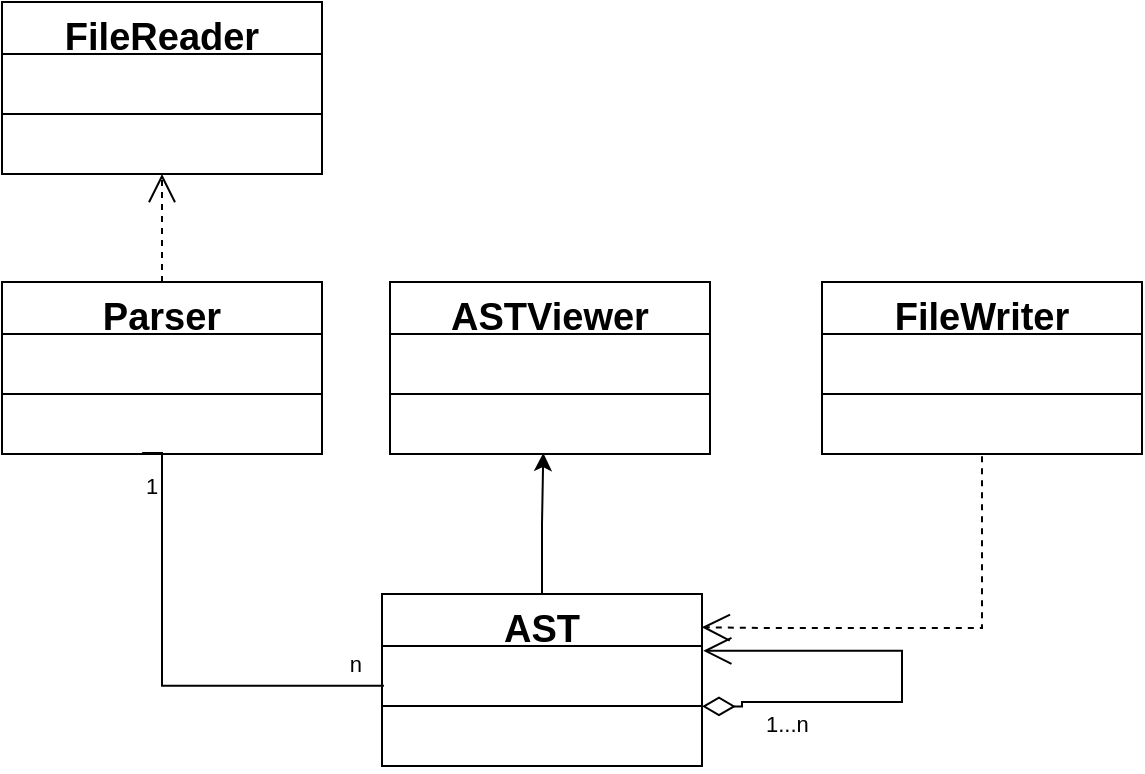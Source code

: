 <mxfile version="22.1.8" type="github">
  <diagram id="C5RBs43oDa-KdzZeNtuy" name="Page-1">
    <mxGraphModel dx="719" dy="398" grid="1" gridSize="10" guides="1" tooltips="1" connect="1" arrows="1" fold="1" page="1" pageScale="1" pageWidth="827" pageHeight="1169" math="0" shadow="0">
      <root>
        <mxCell id="WIyWlLk6GJQsqaUBKTNV-0" />
        <mxCell id="WIyWlLk6GJQsqaUBKTNV-1" parent="WIyWlLk6GJQsqaUBKTNV-0" />
        <mxCell id="NJ7ylM0C1uJUMBEiCNZn-0" value="Parser" style="swimlane;fontStyle=1;align=center;verticalAlign=top;childLayout=stackLayout;horizontal=1;startSize=26;horizontalStack=0;resizeParent=1;resizeParentMax=0;resizeLast=0;collapsible=1;marginBottom=0;whiteSpace=wrap;html=1;fontSize=19;" vertex="1" parent="WIyWlLk6GJQsqaUBKTNV-1">
          <mxGeometry x="220" y="200" width="160" height="86" as="geometry" />
        </mxCell>
        <mxCell id="NJ7ylM0C1uJUMBEiCNZn-1" value="&amp;nbsp; &amp;nbsp;" style="text;strokeColor=none;fillColor=none;align=left;verticalAlign=top;spacingLeft=4;spacingRight=4;overflow=hidden;rotatable=0;points=[[0,0.5],[1,0.5]];portConstraint=eastwest;whiteSpace=wrap;html=1;" vertex="1" parent="NJ7ylM0C1uJUMBEiCNZn-0">
          <mxGeometry y="26" width="160" height="26" as="geometry" />
        </mxCell>
        <mxCell id="NJ7ylM0C1uJUMBEiCNZn-2" value="" style="line;strokeWidth=1;fillColor=none;align=left;verticalAlign=middle;spacingTop=-1;spacingLeft=3;spacingRight=3;rotatable=0;labelPosition=right;points=[];portConstraint=eastwest;strokeColor=inherit;" vertex="1" parent="NJ7ylM0C1uJUMBEiCNZn-0">
          <mxGeometry y="52" width="160" height="8" as="geometry" />
        </mxCell>
        <mxCell id="NJ7ylM0C1uJUMBEiCNZn-3" value="&amp;nbsp; &amp;nbsp;" style="text;strokeColor=none;fillColor=none;align=left;verticalAlign=top;spacingLeft=4;spacingRight=4;overflow=hidden;rotatable=0;points=[[0,0.5],[1,0.5]];portConstraint=eastwest;whiteSpace=wrap;html=1;" vertex="1" parent="NJ7ylM0C1uJUMBEiCNZn-0">
          <mxGeometry y="60" width="160" height="26" as="geometry" />
        </mxCell>
        <mxCell id="NJ7ylM0C1uJUMBEiCNZn-4" value="ASTViewer" style="swimlane;fontStyle=1;align=center;verticalAlign=top;childLayout=stackLayout;horizontal=1;startSize=26;horizontalStack=0;resizeParent=1;resizeParentMax=0;resizeLast=0;collapsible=1;marginBottom=0;whiteSpace=wrap;html=1;fontSize=19;" vertex="1" parent="WIyWlLk6GJQsqaUBKTNV-1">
          <mxGeometry x="414" y="200" width="160" height="86" as="geometry" />
        </mxCell>
        <mxCell id="NJ7ylM0C1uJUMBEiCNZn-5" value="&amp;nbsp; &amp;nbsp;" style="text;strokeColor=none;fillColor=none;align=left;verticalAlign=top;spacingLeft=4;spacingRight=4;overflow=hidden;rotatable=0;points=[[0,0.5],[1,0.5]];portConstraint=eastwest;whiteSpace=wrap;html=1;" vertex="1" parent="NJ7ylM0C1uJUMBEiCNZn-4">
          <mxGeometry y="26" width="160" height="26" as="geometry" />
        </mxCell>
        <mxCell id="NJ7ylM0C1uJUMBEiCNZn-6" value="" style="line;strokeWidth=1;fillColor=none;align=left;verticalAlign=middle;spacingTop=-1;spacingLeft=3;spacingRight=3;rotatable=0;labelPosition=right;points=[];portConstraint=eastwest;strokeColor=inherit;" vertex="1" parent="NJ7ylM0C1uJUMBEiCNZn-4">
          <mxGeometry y="52" width="160" height="8" as="geometry" />
        </mxCell>
        <mxCell id="NJ7ylM0C1uJUMBEiCNZn-7" value="&amp;nbsp; &amp;nbsp;" style="text;strokeColor=none;fillColor=none;align=left;verticalAlign=top;spacingLeft=4;spacingRight=4;overflow=hidden;rotatable=0;points=[[0,0.5],[1,0.5]];portConstraint=eastwest;whiteSpace=wrap;html=1;" vertex="1" parent="NJ7ylM0C1uJUMBEiCNZn-4">
          <mxGeometry y="60" width="160" height="26" as="geometry" />
        </mxCell>
        <mxCell id="NJ7ylM0C1uJUMBEiCNZn-8" value="FileReader" style="swimlane;fontStyle=1;align=center;verticalAlign=top;childLayout=stackLayout;horizontal=1;startSize=26;horizontalStack=0;resizeParent=1;resizeParentMax=0;resizeLast=0;collapsible=1;marginBottom=0;whiteSpace=wrap;html=1;fontSize=19;" vertex="1" parent="WIyWlLk6GJQsqaUBKTNV-1">
          <mxGeometry x="220" y="60" width="160" height="86" as="geometry" />
        </mxCell>
        <mxCell id="NJ7ylM0C1uJUMBEiCNZn-9" value="&amp;nbsp; &amp;nbsp;" style="text;strokeColor=none;fillColor=none;align=left;verticalAlign=top;spacingLeft=4;spacingRight=4;overflow=hidden;rotatable=0;points=[[0,0.5],[1,0.5]];portConstraint=eastwest;whiteSpace=wrap;html=1;" vertex="1" parent="NJ7ylM0C1uJUMBEiCNZn-8">
          <mxGeometry y="26" width="160" height="26" as="geometry" />
        </mxCell>
        <mxCell id="NJ7ylM0C1uJUMBEiCNZn-10" value="" style="line;strokeWidth=1;fillColor=none;align=left;verticalAlign=middle;spacingTop=-1;spacingLeft=3;spacingRight=3;rotatable=0;labelPosition=right;points=[];portConstraint=eastwest;strokeColor=inherit;" vertex="1" parent="NJ7ylM0C1uJUMBEiCNZn-8">
          <mxGeometry y="52" width="160" height="8" as="geometry" />
        </mxCell>
        <mxCell id="NJ7ylM0C1uJUMBEiCNZn-11" value="&amp;nbsp; &amp;nbsp;" style="text;strokeColor=none;fillColor=none;align=left;verticalAlign=top;spacingLeft=4;spacingRight=4;overflow=hidden;rotatable=0;points=[[0,0.5],[1,0.5]];portConstraint=eastwest;whiteSpace=wrap;html=1;" vertex="1" parent="NJ7ylM0C1uJUMBEiCNZn-8">
          <mxGeometry y="60" width="160" height="26" as="geometry" />
        </mxCell>
        <mxCell id="NJ7ylM0C1uJUMBEiCNZn-12" value="FileWriter" style="swimlane;fontStyle=1;align=center;verticalAlign=top;childLayout=stackLayout;horizontal=1;startSize=26;horizontalStack=0;resizeParent=1;resizeParentMax=0;resizeLast=0;collapsible=1;marginBottom=0;whiteSpace=wrap;html=1;fontSize=19;" vertex="1" parent="WIyWlLk6GJQsqaUBKTNV-1">
          <mxGeometry x="630" y="200" width="160" height="86" as="geometry" />
        </mxCell>
        <mxCell id="NJ7ylM0C1uJUMBEiCNZn-13" value="&amp;nbsp; &amp;nbsp;" style="text;strokeColor=none;fillColor=none;align=left;verticalAlign=top;spacingLeft=4;spacingRight=4;overflow=hidden;rotatable=0;points=[[0,0.5],[1,0.5]];portConstraint=eastwest;whiteSpace=wrap;html=1;" vertex="1" parent="NJ7ylM0C1uJUMBEiCNZn-12">
          <mxGeometry y="26" width="160" height="26" as="geometry" />
        </mxCell>
        <mxCell id="NJ7ylM0C1uJUMBEiCNZn-14" value="" style="line;strokeWidth=1;fillColor=none;align=left;verticalAlign=middle;spacingTop=-1;spacingLeft=3;spacingRight=3;rotatable=0;labelPosition=right;points=[];portConstraint=eastwest;strokeColor=inherit;" vertex="1" parent="NJ7ylM0C1uJUMBEiCNZn-12">
          <mxGeometry y="52" width="160" height="8" as="geometry" />
        </mxCell>
        <mxCell id="NJ7ylM0C1uJUMBEiCNZn-15" value="&amp;nbsp; &amp;nbsp;" style="text;strokeColor=none;fillColor=none;align=left;verticalAlign=top;spacingLeft=4;spacingRight=4;overflow=hidden;rotatable=0;points=[[0,0.5],[1,0.5]];portConstraint=eastwest;whiteSpace=wrap;html=1;" vertex="1" parent="NJ7ylM0C1uJUMBEiCNZn-12">
          <mxGeometry y="60" width="160" height="26" as="geometry" />
        </mxCell>
        <mxCell id="NJ7ylM0C1uJUMBEiCNZn-16" value="AST" style="swimlane;fontStyle=1;align=center;verticalAlign=top;childLayout=stackLayout;horizontal=1;startSize=26;horizontalStack=0;resizeParent=1;resizeParentMax=0;resizeLast=0;collapsible=1;marginBottom=0;whiteSpace=wrap;html=1;fontSize=19;" vertex="1" parent="WIyWlLk6GJQsqaUBKTNV-1">
          <mxGeometry x="410" y="356" width="160" height="86" as="geometry" />
        </mxCell>
        <mxCell id="NJ7ylM0C1uJUMBEiCNZn-17" value="&amp;nbsp; &amp;nbsp;" style="text;strokeColor=none;fillColor=none;align=left;verticalAlign=top;spacingLeft=4;spacingRight=4;overflow=hidden;rotatable=0;points=[[0,0.5],[1,0.5]];portConstraint=eastwest;whiteSpace=wrap;html=1;" vertex="1" parent="NJ7ylM0C1uJUMBEiCNZn-16">
          <mxGeometry y="26" width="160" height="26" as="geometry" />
        </mxCell>
        <mxCell id="NJ7ylM0C1uJUMBEiCNZn-18" value="" style="line;strokeWidth=1;fillColor=none;align=left;verticalAlign=middle;spacingTop=-1;spacingLeft=3;spacingRight=3;rotatable=0;labelPosition=right;points=[];portConstraint=eastwest;strokeColor=inherit;" vertex="1" parent="NJ7ylM0C1uJUMBEiCNZn-16">
          <mxGeometry y="52" width="160" height="8" as="geometry" />
        </mxCell>
        <mxCell id="NJ7ylM0C1uJUMBEiCNZn-19" value="&amp;nbsp; &amp;nbsp;" style="text;strokeColor=none;fillColor=none;align=left;verticalAlign=top;spacingLeft=4;spacingRight=4;overflow=hidden;rotatable=0;points=[[0,0.5],[1,0.5]];portConstraint=eastwest;whiteSpace=wrap;html=1;" vertex="1" parent="NJ7ylM0C1uJUMBEiCNZn-16">
          <mxGeometry y="60" width="160" height="26" as="geometry" />
        </mxCell>
        <mxCell id="NJ7ylM0C1uJUMBEiCNZn-21" style="edgeStyle=orthogonalEdgeStyle;rounded=0;orthogonalLoop=1;jettySize=auto;html=1;entryX=0.479;entryY=0.981;entryDx=0;entryDy=0;entryPerimeter=0;" edge="1" parent="WIyWlLk6GJQsqaUBKTNV-1" source="NJ7ylM0C1uJUMBEiCNZn-16" target="NJ7ylM0C1uJUMBEiCNZn-7">
          <mxGeometry relative="1" as="geometry" />
        </mxCell>
        <mxCell id="NJ7ylM0C1uJUMBEiCNZn-24" value="1...n" style="endArrow=open;html=1;endSize=12;startArrow=diamondThin;startSize=14;startFill=0;edgeStyle=orthogonalEdgeStyle;align=left;verticalAlign=bottom;rounded=0;entryX=1.004;entryY=0.172;entryDx=0;entryDy=0;entryPerimeter=0;" edge="1" parent="WIyWlLk6GJQsqaUBKTNV-1">
          <mxGeometry x="-0.715" y="-20" relative="1" as="geometry">
            <mxPoint x="570" y="412.18" as="sourcePoint" />
            <mxPoint x="570.64" y="384.392" as="targetPoint" />
            <Array as="points">
              <mxPoint x="590" y="412" />
              <mxPoint x="590" y="410" />
              <mxPoint x="670" y="410" />
              <mxPoint x="670" y="384" />
            </Array>
            <mxPoint as="offset" />
          </mxGeometry>
        </mxCell>
        <mxCell id="NJ7ylM0C1uJUMBEiCNZn-25" value="" style="endArrow=none;html=1;edgeStyle=orthogonalEdgeStyle;rounded=0;exitX=0.438;exitY=0.979;exitDx=0;exitDy=0;exitPerimeter=0;entryX=0.006;entryY=0.764;entryDx=0;entryDy=0;entryPerimeter=0;" edge="1" parent="WIyWlLk6GJQsqaUBKTNV-1" source="NJ7ylM0C1uJUMBEiCNZn-3" target="NJ7ylM0C1uJUMBEiCNZn-17">
          <mxGeometry relative="1" as="geometry">
            <mxPoint x="260" y="250" as="sourcePoint" />
            <mxPoint x="443" y="350" as="targetPoint" />
            <Array as="points">
              <mxPoint x="300" y="286" />
              <mxPoint x="300" y="402" />
            </Array>
          </mxGeometry>
        </mxCell>
        <mxCell id="NJ7ylM0C1uJUMBEiCNZn-26" value="1" style="edgeLabel;resizable=0;html=1;align=left;verticalAlign=bottom;" connectable="0" vertex="1" parent="NJ7ylM0C1uJUMBEiCNZn-25">
          <mxGeometry x="-1" relative="1" as="geometry">
            <mxPoint y="25" as="offset" />
          </mxGeometry>
        </mxCell>
        <mxCell id="NJ7ylM0C1uJUMBEiCNZn-27" value="n" style="edgeLabel;resizable=0;html=1;align=right;verticalAlign=bottom;" connectable="0" vertex="1" parent="NJ7ylM0C1uJUMBEiCNZn-25">
          <mxGeometry x="1" relative="1" as="geometry">
            <mxPoint x="-11" y="-2" as="offset" />
          </mxGeometry>
        </mxCell>
        <mxCell id="NJ7ylM0C1uJUMBEiCNZn-28" value="" style="endArrow=open;endSize=12;dashed=1;html=1;rounded=0;edgeStyle=orthogonalEdgeStyle;exitX=0.5;exitY=0;exitDx=0;exitDy=0;entryX=0.5;entryY=1;entryDx=0;entryDy=0;" edge="1" parent="WIyWlLk6GJQsqaUBKTNV-1" source="NJ7ylM0C1uJUMBEiCNZn-0" target="NJ7ylM0C1uJUMBEiCNZn-8">
          <mxGeometry width="160" relative="1" as="geometry">
            <mxPoint x="430" y="250" as="sourcePoint" />
            <mxPoint x="590" y="250" as="targetPoint" />
          </mxGeometry>
        </mxCell>
        <mxCell id="NJ7ylM0C1uJUMBEiCNZn-29" value="" style="endArrow=open;endSize=12;dashed=1;html=1;rounded=0;edgeStyle=orthogonalEdgeStyle;entryX=0.999;entryY=0.193;entryDx=0;entryDy=0;entryPerimeter=0;exitX=0.5;exitY=1.042;exitDx=0;exitDy=0;exitPerimeter=0;" edge="1" parent="WIyWlLk6GJQsqaUBKTNV-1" source="NJ7ylM0C1uJUMBEiCNZn-15" target="NJ7ylM0C1uJUMBEiCNZn-16">
          <mxGeometry width="160" relative="1" as="geometry">
            <mxPoint x="430" y="250" as="sourcePoint" />
            <mxPoint x="590" y="250" as="targetPoint" />
            <Array as="points">
              <mxPoint x="710" y="373" />
              <mxPoint x="600" y="373" />
            </Array>
          </mxGeometry>
        </mxCell>
      </root>
    </mxGraphModel>
  </diagram>
</mxfile>
